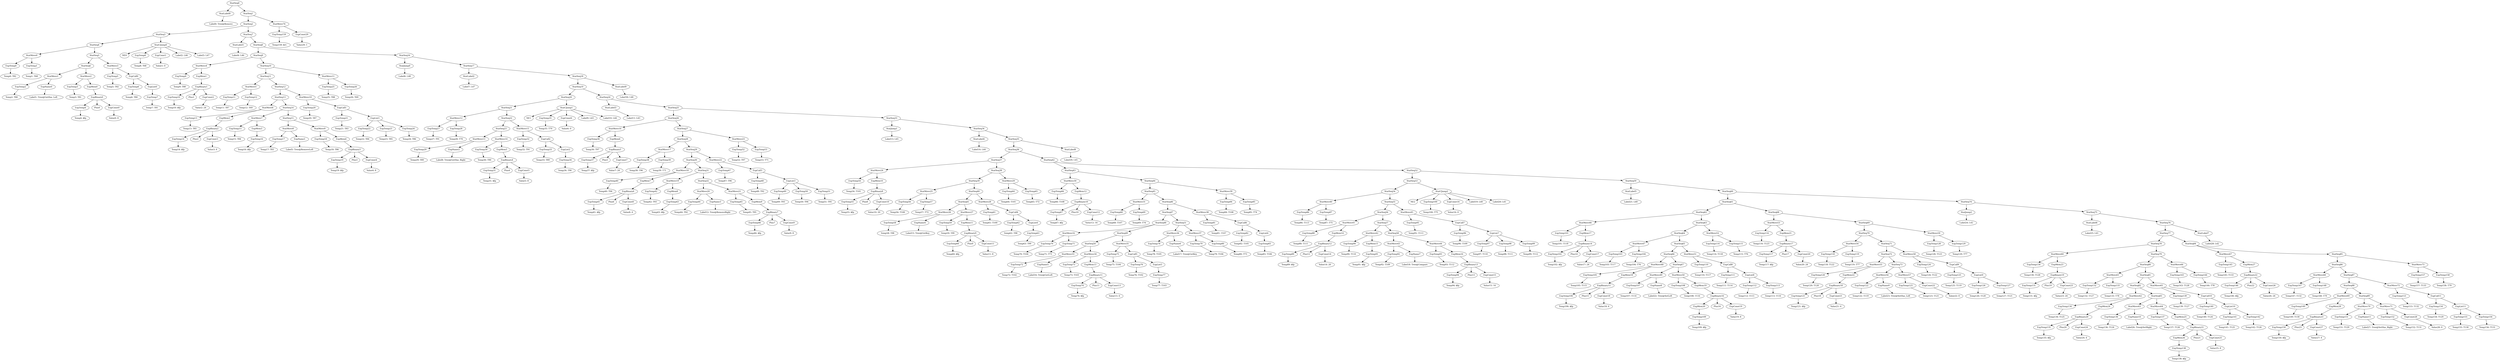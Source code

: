 digraph {
	ordering = out;
	ExpConst29 -> "Value29: 1";
	ExpTemp159 -> "Temp159: $rv";
	StatSeq1 -> StatSeq2;
	StatSeq1 -> StatMove74;
	StatLabel8 -> "Label29: L45";
	StatSeq76 -> StatSeq77;
	StatSeq76 -> StatLabel7;
	ExpTemp158 -> "Temp158: T79";
	ExpTemp157 -> "Temp157: T133";
	StatSeq85 -> StatSeq86;
	StatSeq85 -> StatMove73;
	ExpTemp156 -> "Temp156: T131";
	ExpList11 -> ExpTemp155;
	ExpList11 -> ExpTemp156;
	ExpCall11 -> ExpTemp154;
	ExpCall11 -> ExpList11;
	StatMove72 -> ExpTemp153;
	StatMove72 -> ExpCall11;
	ExpTemp153 -> "Temp153: T132";
	StatSeq87 -> StatSeq88;
	StatSeq87 -> StatMove72;
	StatSeq89 -> StatMove70;
	StatSeq89 -> StatMove71;
	StatMove70 -> ExpTemp151;
	StatMove70 -> ExpName11;
	StatSeq88 -> StatMove69;
	StatSeq88 -> StatSeq89;
	ExpMem28 -> ExpBinary23;
	ExpConst27 -> "Value27: 4";
	ExpBinary23 -> ExpTemp150;
	ExpBinary23 -> Plus23;
	ExpBinary23 -> ExpConst27;
	ExpTemp150 -> "Temp150: $fp";
	StatSeq86 -> StatMove68;
	StatSeq86 -> StatSeq87;
	ExpTemp147 -> "Temp147: T132";
	StatSeq84 -> StatMove67;
	StatSeq84 -> StatSeq85;
	ExpMem27 -> ExpBinary22;
	ExpConst26 -> "Value26: 24";
	ExpBinary22 -> ExpTemp146;
	ExpBinary22 -> Plus22;
	ExpBinary22 -> ExpConst26;
	StatMove67 -> ExpTemp145;
	StatMove67 -> ExpMem27;
	ExpTemp145 -> "Temp145: T133";
	StatSeq77 -> StatSeq78;
	StatSeq77 -> StatSeq84;
	ExpTemp144 -> "Temp144: T78";
	ExpTemp143 -> "Temp143: T128";
	StatSeq79 -> StatSeq80;
	StatSeq79 -> StatMove66;
	ExpConst12 -> "Value12: 16";
	StatSeq36 -> StatSeq37;
	StatSeq36 -> StatSeq42;
	StatMove26 -> ExpTemp58;
	StatMove26 -> ExpName4;
	StatSeq72 -> StatMove55;
	StatSeq72 -> StatSeq73;
	ExpTemp64 -> "Temp64: T101";
	ExpTemp63 -> "Temp63: T99";
	ExpTemp61 -> "Temp61: T100";
	ExpTemp0 -> "Temp0: T82";
	StatMove19 -> ExpTemp42;
	StatMove19 -> ExpMem8;
	StatSeq41 -> StatMove26;
	StatSeq41 -> StatMove27;
	StatMove74 -> ExpTemp159;
	StatMove74 -> ExpConst29;
	ExpTemp57 -> "Temp57: T72";
	StatSeq55 -> StatSeq56;
	StatSeq55 -> StatMove45;
	ExpTemp40 -> "Temp40: T94";
	ExpBinary3 -> ExpTemp19;
	ExpBinary3 -> Plus3;
	ExpBinary3 -> ExpConst4;
	ExpTemp140 -> "Temp140: T124";
	ExpTemp56 -> "Temp56: T100";
	ExpBinary8 -> ExpTemp55;
	ExpBinary8 -> Plus8;
	ExpBinary8 -> ExpConst10;
	ExpName4 -> "Label15: Tree@GetKey";
	StatSeq26 -> StatMove16;
	StatSeq26 -> StatSeq27;
	ExpConst5 -> "Value5: 8";
	ExpTemp55 -> "Temp55: $fp";
	ExpBinary21 -> ExpMem26;
	ExpBinary21 -> Plus21;
	ExpBinary21 -> ExpConst25;
	StatSeq29 -> StatSeq30;
	StatSeq29 -> StatMove22;
	ExpConst20 -> "Value20: 24";
	ExpBinary9 -> ExpTemp60;
	ExpBinary9 -> Plus9;
	ExpBinary9 -> ExpConst11;
	ExpBinary7 -> ExpTemp46;
	ExpBinary7 -> Plus7;
	ExpBinary7 -> ExpConst9;
	ExpBinary5 -> ExpTemp37;
	ExpBinary5 -> Plus5;
	ExpBinary5 -> ExpConst7;
	ExpTemp60 -> "Temp60: $fp";
	ExpName11 -> "Label27: Tree@SetHas_Right";
	ExpTemp46 -> "Temp46: $fp";
	ExpMem7 -> ExpBinary6;
	ExpConst13 -> "Value13: 4";
	StatMove21 -> ExpTemp45;
	StatMove21 -> ExpMem9;
	StatMove20 -> ExpTemp44;
	StatMove20 -> ExpName3;
	ExpMem8 -> ExpTemp43;
	ExpList6 -> ExpTemp83;
	StatSeq6 -> StatMove1;
	StatSeq6 -> StatMove2;
	StatMove25 -> ExpTemp56;
	StatMove25 -> ExpTemp57;
	StatMove48 -> ExpTemp105;
	StatMove48 -> ExpMem18;
	ExpTemp112 -> "Temp112: T115";
	StatMove18 -> ExpTemp40;
	StatMove18 -> ExpMem7;
	StatSeq63 -> StatSeq64;
	StatSeq63 -> StatMove52;
	ExpTemp67 -> "Temp67: $fp";
	StatSeq34 -> StatLabel4;
	StatSeq34 -> StatSeq35;
	StatSeq65 -> StatSeq66;
	StatSeq65 -> StatMove51;
	ExpTemp128 -> "Temp128: T123";
	StatSeq28 -> StatMove17;
	StatSeq28 -> StatSeq29;
	ExpName6 -> "Label17: Tree@GetKey";
	ExpConst16 -> "Value16: 0";
	StatMove28 -> ExpTemp61;
	StatMove28 -> ExpCall4;
	ExpTemp78 -> "Temp78: T105";
	ExpTemp38 -> "Temp38: T96";
	ExpTemp69 -> "Temp69: T74";
	ExpTemp49 -> "Temp49: T93";
	ExpTemp36 -> "Temp36: T97";
	StatSeq4 -> StatMove0;
	StatSeq4 -> StatSeq5;
	ExpMem0 -> ExpBinary0;
	ExpTemp50 -> "Temp50: T94";
	StatMove69 -> ExpTemp149;
	StatMove69 -> ExpMem28;
	StatSeq25 -> StatSeq26;
	StatSeq25 -> StatSeq33;
	StatSeq24 -> StatLabel3;
	StatSeq24 -> StatSeq25;
	StatSeq19 -> StatSeq20;
	StatSeq19 -> StatSeq24;
	StatSeq22 -> StatSeq23;
	StatSeq22 -> StatMove15;
	ExpTemp126 -> "Temp126: T120";
	StatCJump1 -> NE1;
	StatCJump1 -> ExpTemp35;
	StatCJump1 -> ExpConst6;
	StatCJump1 -> "Label9: L43";
	StatCJump1 -> "Label10: L44";
	ExpTemp34 -> "Temp34: T90";
	ExpCall2 -> ExpTemp33;
	ExpCall2 -> ExpList2;
	ExpTemp17 -> "Temp17: T83";
	StatMove3 -> ExpTemp5;
	StatMove3 -> ExpCall0;
	ExpBinary2 -> ExpTemp14;
	ExpBinary2 -> Plus2;
	ExpBinary2 -> ExpConst3;
	ExpMem16 -> ExpBinary13;
	ExpMem5 -> ExpBinary4;
	StatSeq44 -> StatSeq45;
	StatSeq44 -> StatMove39;
	ExpMem22 -> ExpBinary18;
	StatMove22 -> ExpTemp47;
	StatMove22 -> ExpCall3;
	ExpBinary12 -> ExpTemp89;
	ExpBinary12 -> Plus12;
	ExpBinary12 -> ExpConst14;
	ExpTemp135 -> "Temp135: $fp";
	ExpTemp3 -> "Temp3: T81";
	ExpMem6 -> ExpBinary5;
	StatSeq37 -> StatMove24;
	StatSeq37 -> StatSeq38;
	ExpBinary18 -> ExpTemp121;
	ExpBinary18 -> Plus18;
	ExpBinary18 -> ExpConst21;
	ExpTemp13 -> "Temp13: T85";
	ExpMem1 -> ExpBinary1;
	StatMove15 -> ExpTemp32;
	StatMove15 -> ExpCall2;
	ExpTemp72 -> "Temp72: T102";
	ExpBinary1 -> ExpTemp10;
	ExpBinary1 -> Plus1;
	ExpBinary1 -> ExpConst2;
	StatMove40 -> ExpTemp86;
	StatMove40 -> ExpTemp87;
	StatSeq2 -> StatSeq3;
	StatSeq2 -> StatSeq7;
	ExpTemp66 -> "Temp66: T108";
	StatLabel4 -> "Label14: L44";
	StatSeq35 -> StatSeq36;
	StatSeq35 -> StatLabel8;
	StatSeq23 -> StatMove13;
	StatSeq23 -> StatMove14;
	StatSeq3 -> StatSeq4;
	StatSeq3 -> StatCJump0;
	StatSeq15 -> StatMove8;
	StatSeq15 -> StatMove9;
	StatSeq33 -> StatJump1;
	StatSeq33 -> StatSeq34;
	ExpTemp62 -> "Temp62: T98";
	ExpList0 -> ExpTemp7;
	ExpConst22 -> "Value22: 0";
	StatMove34 -> ExpTemp73;
	StatMove34 -> ExpMem13;
	ExpTemp129 -> "Temp129: T77";
	StatSeq32 -> StatMove20;
	StatSeq32 -> StatMove21;
	ExpTemp28 -> "Temp28: T70";
	StatSeq64 -> StatMove47;
	StatSeq64 -> StatSeq65;
	ExpTemp58 -> "Temp58: T98";
	ExpTemp97 -> "Temp97: T110";
	ExpBinary20 -> ExpTemp135;
	ExpBinary20 -> Plus20;
	ExpBinary20 -> ExpConst24;
	ExpMem10 -> ExpBinary8;
	StatMove73 -> ExpTemp157;
	StatMove73 -> ExpTemp158;
	StatJump2 -> "Label24: L42";
	ExpTemp2 -> "Temp2: T80";
	StatMove2 -> ExpTemp3;
	StatMove2 -> ExpMem0;
	ExpName2 -> "Label8: Tree@GetHas_Right";
	StatMove17 -> ExpTemp38;
	StatMove17 -> ExpTemp39;
	ExpConst2 -> "Value2: 24";
	StatSeq8 -> StatSeq9;
	StatSeq8 -> StatSeq16;
	ExpTemp43 -> "Temp43: $fp";
	ExpTemp7 -> "Temp7: T81";
	ExpList7 -> ExpTemp97;
	ExpList7 -> ExpTemp98;
	ExpList7 -> ExpTemp99;
	StatMove7 -> ExpTemp15;
	StatMove7 -> ExpMem3;
	ExpTemp4 -> "Temp4: $fp";
	StatSeq12 -> StatSeq13;
	StatSeq12 -> StatMove10;
	ExpBinary10 -> ExpTemp67;
	ExpBinary10 -> Plus10;
	ExpBinary10 -> ExpConst12;
	StatMove30 -> ExpTemp66;
	StatMove30 -> ExpMem12;
	StatMove50 -> ExpTemp108;
	StatMove50 -> ExpMem19;
	StatSeq20 -> StatSeq21;
	StatSeq20 -> StatCJump1;
	ExpBinary15 -> ExpTemp106;
	ExpBinary15 -> Plus15;
	ExpBinary15 -> ExpConst18;
	StatSeq11 -> StatMove5;
	StatSeq11 -> StatSeq12;
	ExpMem2 -> ExpBinary2;
	StatSeq42 -> StatSeq43;
	StatSeq42 -> StatSeq52;
	StatSeq9 -> StatMove4;
	StatSeq9 -> StatSeq10;
	ExpCall0 -> ExpTemp6;
	ExpCall0 -> ExpList0;
	ExpMem11 -> ExpBinary9;
	StatMove14 -> ExpTemp30;
	StatMove14 -> ExpMem5;
	ExpName8 -> "Label22: Tree@SetLeft";
	StatJump1 -> "Label13: L45";
	ExpTemp47 -> "Temp47: T96";
	ExpList4 -> ExpTemp63;
	ExpTemp27 -> "Temp27: T91";
	ExpTemp89 -> "Temp89: $fp";
	ExpTemp35 -> "Temp35: T70";
	ExpTemp12 -> "Temp12: T69";
	ExpTemp33 -> "Temp33: T89";
	ExpTemp100 -> "Temp100: T75";
	ExpBinary0 -> ExpTemp4;
	ExpBinary0 -> Plus0;
	ExpBinary0 -> ExpConst0;
	ExpTemp8 -> "Temp8: T68";
	ExpConst11 -> "Value11: 8";
	ExpTemp80 -> "Temp80: T73";
	StatMove54 -> ExpTemp118;
	StatMove54 -> ExpTemp119;
	ExpTemp18 -> "Temp18: T86";
	ExpTemp109 -> "Temp109: $fp";
	ExpConst7 -> "Value7: 24";
	ExpTemp21 -> "Temp21: T83";
	ExpTemp42 -> "Temp42: T93";
	ExpTemp31 -> "Temp31: $fp";
	ExpTemp24 -> "Temp24: T86";
	StatSeq27 -> StatSeq28;
	StatSeq27 -> StatMove23;
	ExpList5 -> ExpTemp77;
	ExpList9 -> ExpTemp126;
	ExpList9 -> ExpTemp127;
	StatSeq5 -> StatSeq6;
	StatSeq5 -> StatMove3;
	StatSeq30 -> StatMove18;
	StatSeq30 -> StatSeq31;
	StatLabel0 -> "Label0: Tree@Remove";
	ExpTemp74 -> "Temp74: $fp";
	StatMove45 -> ExpTemp95;
	StatMove45 -> ExpCall7;
	StatSeq67 -> StatMove49;
	StatSeq67 -> StatMove50;
	ExpConst24 -> "Value24: 4";
	ExpTemp19 -> "Temp19: $fp";
	StatSeq17 -> StatLabel2;
	StatSeq17 -> StatSeq18;
	ExpTemp14 -> "Temp14: $fp";
	ExpTemp76 -> "Temp76: T102";
	StatLabel6 -> "Label25: L41";
	ExpTemp65 -> "Temp65: T72";
	StatMove29 -> ExpTemp64;
	StatMove29 -> ExpTemp65;
	ExpBinary4 -> ExpTemp31;
	ExpBinary4 -> Plus4;
	ExpBinary4 -> ExpConst5;
	ExpTemp1 -> "Temp1: T68";
	StatMove55 -> ExpTemp120;
	StatMove55 -> ExpMem22;
	StatSeq0 -> StatLabel0;
	StatSeq0 -> StatSeq1;
	StatSeq31 -> StatMove19;
	StatSeq31 -> StatSeq32;
	ExpTemp11 -> "Temp11: T87";
	ExpList2 -> ExpTemp34;
	StatSeq69 -> StatSeq70;
	StatSeq69 -> StatMove59;
	ExpConst21 -> "Value21: 4";
	ExpTemp22 -> "Temp22: T84";
	StatMove27 -> ExpTemp59;
	StatMove27 -> ExpMem11;
	ExpTemp99 -> "Temp99: T112";
	StatMove12 -> ExpTemp27;
	StatMove12 -> ExpTemp28;
	ExpTemp15 -> "Temp15: T84";
	StatMove62 -> ExpTemp134;
	StatMove62 -> ExpMem24;
	StatSeq14 -> StatMove7;
	StatSeq14 -> StatSeq15;
	ExpName3 -> "Label12: Tree@RemoveRight";
	ExpMem13 -> ExpBinary11;
	ExpName1 -> "Label5: Tree@RemoveLeft";
	ExpTemp16 -> "Temp16: $fp";
	StatSeq52 -> StatSeq53;
	StatSeq52 -> StatSeq59;
	StatMove65 -> ExpTemp139;
	StatMove65 -> ExpCall10;
	StatMove8 -> ExpTemp17;
	StatMove8 -> ExpName1;
	StatSeq13 -> StatMove6;
	StatSeq13 -> StatSeq14;
	ExpTemp45 -> "Temp45: T95";
	ExpTemp114 -> "Temp114: T118";
	ExpTemp48 -> "Temp48: T92";
	StatMove9 -> ExpTemp18;
	StatMove9 -> ExpMem4;
	ExpConst1 -> "Value1: 0";
	StatMove4 -> ExpTemp9;
	StatMove4 -> ExpMem1;
	ExpConst4 -> "Value4: 8";
	ExpMem4 -> ExpBinary3;
	StatSeq21 -> StatMove12;
	StatSeq21 -> StatSeq22;
	ExpConst10 -> "Value10: 20";
	ExpTemp32 -> "Temp32: T91";
	StatMove71 -> ExpTemp152;
	StatMove71 -> ExpConst28;
	ExpConst8 -> "Value8: 4";
	ExpName0 -> "Label1: Tree@GetHas_Left";
	ExpTemp139 -> "Temp139: T127";
	ExpTemp77 -> "Temp77: T103";
	ExpMem19 -> ExpBinary16;
	ExpTemp44 -> "Temp44: T92";
	StatMove11 -> ExpTemp25;
	StatMove11 -> ExpTemp26;
	StatJump0 -> "Label6: L48";
	ExpTemp111 -> "Temp111: T114";
	ExpTemp25 -> "Temp25: T88";
	StatSeq40 -> StatSeq41;
	StatSeq40 -> StatMove28;
	ExpTemp41 -> "Temp41: $fp";
	StatMove39 -> ExpTemp84;
	StatMove39 -> ExpTemp85;
	ExpTemp93 -> "Temp93: T112";
	ExpTemp26 -> "Temp26: T69";
	StatSeq7 -> StatLabel1;
	StatSeq7 -> StatSeq8;
	ExpTemp20 -> "Temp20: T87";
	ExpTemp81 -> "Temp81: T107";
	ExpConst9 -> "Value9: 8";
	ExpConst3 -> "Value3: 4";
	StatSeq16 -> StatJump0;
	StatSeq16 -> StatSeq17;
	ExpConst14 -> "Value14: 20";
	ExpTemp120 -> "Temp120: T120";
	StatMove5 -> ExpTemp11;
	StatMove5 -> ExpTemp12;
	StatLabel2 -> "Label7: L47";
	StatSeq10 -> StatSeq11;
	StatSeq10 -> StatMove11;
	ExpTemp130 -> "Temp130: T128";
	StatMove13 -> ExpTemp29;
	StatMove13 -> ExpName2;
	ExpMem12 -> ExpBinary10;
	StatSeq80 -> StatMove61;
	StatSeq80 -> StatSeq81;
	StatSeq43 -> StatMove30;
	StatSeq43 -> StatSeq44;
	StatMove36 -> ExpTemp78;
	StatMove36 -> ExpName6;
	ExpList3 -> ExpTemp49;
	ExpList3 -> ExpTemp50;
	ExpList3 -> ExpTemp51;
	ExpTemp68 -> "Temp68: T107";
	StatMove31 -> ExpTemp68;
	StatMove31 -> ExpTemp69;
	ExpTemp70 -> "Temp70: T104";
	ExpTemp71 -> "Temp71: T73";
	StatSeq48 -> StatMove32;
	StatSeq48 -> StatSeq49;
	StatMove33 -> ExpTemp72;
	StatMove33 -> ExpName5;
	ExpName5 -> "Label16: Tree@GetLeft";
	StatMove24 -> ExpTemp54;
	StatMove24 -> ExpMem10;
	ExpTemp106 -> "Temp106: $fp";
	StatSeq83 -> StatMove63;
	StatSeq83 -> StatMove64;
	StatSeq50 -> StatMove33;
	StatSeq50 -> StatMove34;
	StatMove64 -> ExpTemp137;
	StatMove64 -> ExpMem25;
	ExpTemp73 -> "Temp73: T103";
	StatLabel7 -> "Label28: L42";
	ExpTemp94 -> "Temp94: $fp";
	ExpTemp9 -> "Temp9: T88";
	ExpList1 -> ExpTemp22;
	ExpList1 -> ExpTemp23;
	ExpList1 -> ExpTemp24;
	ExpBinary11 -> ExpTemp74;
	ExpBinary11 -> Plus11;
	ExpBinary11 -> ExpConst13;
	ExpTemp125 -> "Temp125: T119";
	StatMove23 -> ExpTemp52;
	StatMove23 -> ExpTemp53;
	StatSeq49 -> StatSeq50;
	StatSeq49 -> StatMove35;
	ExpList8 -> ExpTemp112;
	ExpList8 -> ExpTemp113;
	StatMove35 -> ExpTemp75;
	StatMove35 -> ExpCall5;
	ExpCall5 -> ExpTemp76;
	ExpCall5 -> ExpList5;
	ExpTemp107 -> "Temp107: T114";
	StatSeq47 -> StatSeq48;
	StatSeq47 -> StatSeq51;
	ExpTemp82 -> "Temp82: T105";
	StatSeq51 -> StatMove36;
	StatSeq51 -> StatMove37;
	StatMove41 -> ExpTemp88;
	StatMove41 -> ExpMem14;
	ExpTemp105 -> "Temp105: T115";
	ExpBinary14 -> ExpTemp102;
	ExpBinary14 -> Plus14;
	ExpBinary14 -> ExpConst17;
	ExpTemp79 -> "Temp79: T106";
	ExpTemp86 -> "Temp86: T113";
	StatMove37 -> ExpTemp79;
	StatMove37 -> ExpTemp80;
	ExpTemp121 -> "Temp121: $fp";
	ExpCall6 -> ExpTemp82;
	ExpCall6 -> ExpList6;
	ExpTemp83 -> "Temp83: T106";
	ExpTemp84 -> "Temp84: T108";
	ExpTemp85 -> "Temp85: T74";
	ExpConst0 -> "Value0: 8";
	StatSeq54 -> StatMove40;
	StatSeq54 -> StatSeq55;
	ExpConst15 -> "Value15: 16";
	ExpTemp88 -> "Temp88: T111";
	ExpCall9 -> ExpTemp125;
	ExpCall9 -> ExpList9;
	StatSeq56 -> StatMove41;
	StatSeq56 -> StatSeq57;
	ExpTemp103 -> "Temp103: T117";
	ExpTemp90 -> "Temp90: T110";
	StatMove42 -> ExpTemp90;
	StatMove42 -> ExpMem15;
	StatMove66 -> ExpTemp143;
	StatMove66 -> ExpTemp144;
	ExpTemp91 -> "Temp91: $fp";
	ExpTemp154 -> "Temp154: T129";
	ExpTemp104 -> "Temp104: T76";
	ExpMem15 -> ExpTemp91;
	ExpCall3 -> ExpTemp48;
	ExpCall3 -> ExpList3;
	StatSeq57 -> StatMove42;
	StatSeq57 -> StatSeq58;
	ExpTemp148 -> "Temp148: T79";
	ExpTemp92 -> "Temp92: T109";
	ExpTemp146 -> "Temp146: $fp";
	StatMove43 -> ExpTemp92;
	StatMove43 -> ExpName7;
	ExpName7 -> "Label18: Tree@Compare";
	ExpTemp6 -> "Temp6: T80";
	ExpTemp75 -> "Temp75: T104";
	StatSeq71 -> StatSeq72;
	StatSeq71 -> StatMove58;
	ExpTemp149 -> "Temp149: T130";
	ExpTemp10 -> "Temp10: $fp";
	StatSeq58 -> StatMove43;
	StatSeq58 -> StatMove44;
	ExpTemp87 -> "Temp87: T75";
	ExpTemp116 -> "Temp116: T123";
	ExpTemp52 -> "Temp52: T97";
	ExpTemp37 -> "Temp37: $fp";
	StatMove44 -> ExpTemp93;
	StatMove44 -> ExpMem16;
	ExpBinary13 -> ExpTemp94;
	ExpBinary13 -> Plus13;
	ExpBinary13 -> ExpConst15;
	ExpTemp51 -> "Temp51: T95";
	StatMove38 -> ExpTemp81;
	StatMove38 -> ExpCall6;
	ExpTemp39 -> "Temp39: T71";
	ExpTemp95 -> "Temp95: T113";
	ExpMem25 -> ExpBinary21;
	ExpCall7 -> ExpTemp96;
	ExpCall7 -> ExpList7;
	ExpTemp98 -> "Temp98: T111";
	ExpTemp29 -> "Temp29: T89";
	StatSeq53 -> StatSeq54;
	StatSeq53 -> StatCJump2;
	StatLabel9 -> "Label30: L48";
	ExpTemp59 -> "Temp59: T99";
	StatMove53 -> ExpTemp116;
	StatMove53 -> ExpMem21;
	StatCJump2 -> NE2;
	StatCJump2 -> ExpTemp100;
	StatCJump2 -> ExpConst16;
	StatCJump2 -> "Label19: L40";
	StatCJump2 -> "Label20: L41";
	StatLabel5 -> "Label21: L40";
	StatSeq59 -> StatLabel5;
	StatSeq59 -> StatSeq60;
	StatMove52 -> ExpTemp114;
	StatMove52 -> ExpTemp115;
	ExpTemp101 -> "Temp101: T118";
	ExpConst25 -> "Value25: 8";
	StatMove46 -> ExpTemp101;
	StatMove46 -> ExpMem17;
	ExpConst17 -> "Value17: 24";
	StatSeq61 -> StatSeq62;
	StatSeq61 -> StatSeq68;
	StatMove51 -> ExpTemp110;
	StatMove51 -> ExpCall8;
	ExpCall1 -> ExpTemp21;
	ExpCall1 -> ExpList1;
	ExpMem17 -> ExpBinary14;
	StatSeq62 -> StatMove46;
	StatSeq62 -> StatSeq63;
	StatMove47 -> ExpTemp103;
	StatMove47 -> ExpTemp104;
	ExpConst18 -> "Value18: 4";
	ExpMem18 -> ExpBinary15;
	ExpTemp152 -> "Temp152: T131";
	StatSeq66 -> StatMove48;
	StatSeq66 -> StatSeq67;
	StatLabel3 -> "Label11: L43";
	ExpCall4 -> ExpTemp62;
	ExpCall4 -> ExpList4;
	StatMove49 -> ExpTemp107;
	StatMove49 -> ExpName8;
	ExpTemp108 -> "Temp108: T116";
	ExpTemp155 -> "Temp155: T130";
	ExpMem20 -> ExpTemp109;
	ExpTemp53 -> "Temp53: T71";
	ExpBinary16 -> ExpMem20;
	ExpBinary16 -> Plus16;
	ExpBinary16 -> ExpConst19;
	StatMove0 -> ExpTemp0;
	StatMove0 -> ExpTemp1;
	ExpConst19 -> "Value19: 8";
	ExpTemp110 -> "Temp110: T117";
	StatMove10 -> ExpTemp20;
	StatMove10 -> ExpCall1;
	ExpName9 -> "Label23: Tree@SetHas_Left";
	ExpConst6 -> "Value6: 0";
	ExpTemp54 -> "Temp54: T101";
	ExpCall8 -> ExpTemp111;
	ExpCall8 -> ExpList8;
	ExpTemp113 -> "Temp113: T116";
	ExpTemp115 -> "Temp115: T76";
	ExpMem3 -> ExpTemp16;
	StatSeq39 -> StatMove25;
	StatSeq39 -> StatSeq40;
	ExpTemp117 -> "Temp117: $fp";
	ExpTemp123 -> "Temp123: T121";
	StatMove1 -> ExpTemp2;
	StatMove1 -> ExpName0;
	ExpBinary17 -> ExpTemp117;
	ExpBinary17 -> Plus17;
	ExpBinary17 -> ExpConst20;
	ExpMem21 -> ExpBinary17;
	StatSeq38 -> StatSeq39;
	StatSeq38 -> StatMove29;
	ExpConst23 -> "Value23: 24";
	ExpTemp118 -> "Temp118: T122";
	ExpTemp119 -> "Temp119: T77";
	StatSeq70 -> StatMove54;
	StatSeq70 -> StatSeq71;
	ExpTemp122 -> "Temp122: T119";
	StatMove56 -> ExpTemp122;
	StatMove56 -> ExpName9;
	StatSeq73 -> StatMove56;
	StatSeq73 -> StatMove57;
	StatMove57 -> ExpTemp123;
	StatMove57 -> ExpConst22;
	ExpTemp124 -> "Temp124: T122";
	ExpTemp23 -> "Temp23: T85";
	ExpTemp127 -> "Temp127: T121";
	ExpTemp30 -> "Temp30: T90";
	StatSeq75 -> StatLabel6;
	StatSeq75 -> StatSeq76;
	StatMove59 -> ExpTemp128;
	StatMove59 -> ExpTemp129;
	ExpTemp151 -> "Temp151: T129";
	StatMove16 -> ExpTemp36;
	StatMove16 -> ExpMem6;
	StatSeq60 -> StatSeq61;
	StatSeq60 -> StatSeq74;
	StatSeq74 -> StatJump2;
	StatSeq74 -> StatSeq75;
	StatMove60 -> ExpTemp130;
	StatMove60 -> ExpMem23;
	StatMove6 -> ExpTemp13;
	StatMove6 -> ExpMem2;
	ExpTemp131 -> "Temp131: $fp";
	StatMove63 -> ExpTemp136;
	StatMove63 -> ExpName10;
	ExpBinary19 -> ExpTemp131;
	ExpBinary19 -> Plus19;
	ExpBinary19 -> ExpConst23;
	ExpMem9 -> ExpBinary7;
	ExpMem23 -> ExpBinary19;
	ExpConst28 -> "Value28: 0";
	StatCJump0 -> NE0;
	StatCJump0 -> ExpTemp8;
	StatCJump0 -> ExpConst1;
	StatCJump0 -> "Label2: L46";
	StatCJump0 -> "Label3: L47";
	StatSeq78 -> StatMove60;
	StatSeq78 -> StatSeq79;
	ExpTemp132 -> "Temp132: T127";
	StatMove61 -> ExpTemp132;
	StatMove61 -> ExpTemp133;
	StatMove68 -> ExpTemp147;
	StatMove68 -> ExpTemp148;
	ExpMem24 -> ExpBinary20;
	ExpTemp5 -> "Temp5: T82";
	ExpTemp133 -> "Temp133: T78";
	ExpTemp134 -> "Temp134: T125";
	StatSeq82 -> StatMove62;
	StatSeq82 -> StatSeq83;
	ExpTemp136 -> "Temp136: T124";
	StatSeq18 -> StatSeq19;
	StatSeq18 -> StatLabel9;
	ExpBinary6 -> ExpTemp41;
	ExpBinary6 -> Plus6;
	ExpBinary6 -> ExpConst8;
	ExpName10 -> "Label26: Tree@SetRight";
	StatSeq46 -> StatSeq47;
	StatSeq46 -> StatMove38;
	ExpTemp137 -> "Temp137: T126";
	StatMove32 -> ExpTemp70;
	StatMove32 -> ExpTemp71;
	ExpTemp102 -> "Temp102: $fp";
	StatMove58 -> ExpTemp124;
	StatMove58 -> ExpCall9;
	ExpTemp138 -> "Temp138: $fp";
	ExpMem26 -> ExpTemp138;
	ExpTemp96 -> "Temp96: T109";
	ExpCall10 -> ExpTemp140;
	ExpCall10 -> ExpList10;
	StatSeq81 -> StatSeq82;
	StatSeq81 -> StatMove65;
	ExpMem14 -> ExpBinary12;
	ExpTemp141 -> "Temp141: T125";
	StatLabel1 -> "Label4: L46";
	StatSeq45 -> StatMove31;
	StatSeq45 -> StatSeq46;
	ExpList10 -> ExpTemp141;
	ExpList10 -> ExpTemp142;
	StatSeq68 -> StatMove53;
	StatSeq68 -> StatSeq69;
	ExpTemp142 -> "Temp142: T126";
}

